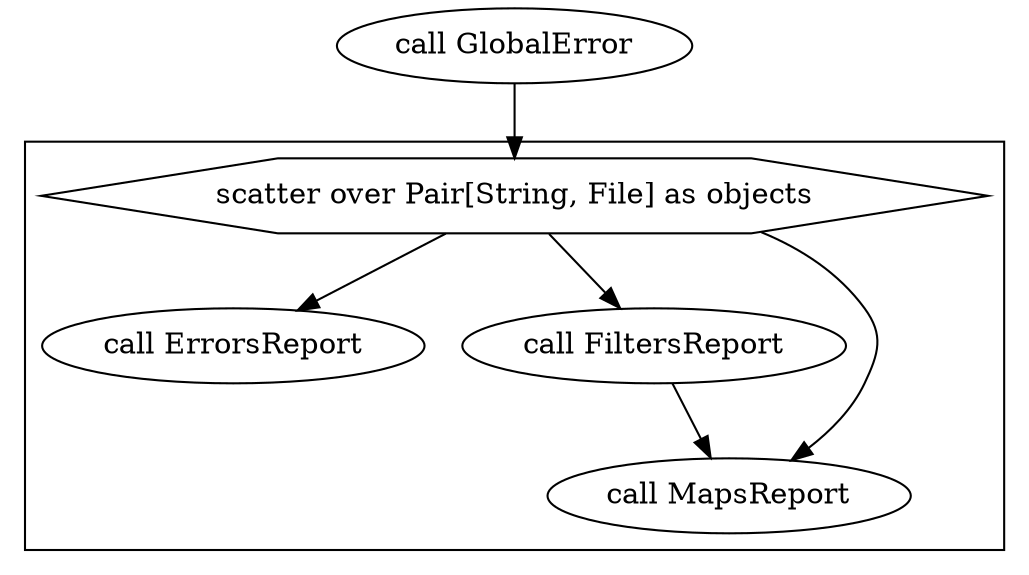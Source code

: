 digraph DefaultMaps {
  #rankdir=LR;
  compound=true;

  # Links
  SCATTER_0_VARIABLE_objects -> CALL_ErrorsReport
  CALL_GlobalError -> SCATTER_0_VARIABLE_objects
  CALL_FiltersReport -> CALL_MapsReport
  SCATTER_0_VARIABLE_objects -> CALL_MapsReport
  SCATTER_0_VARIABLE_objects -> CALL_FiltersReport

  # Nodes
  subgraph cluster_0 {
    style="filled,solid";
    fillcolor=white;
    CALL_ErrorsReport [label="call ErrorsReport"]
    CALL_FiltersReport [label="call FiltersReport"]
    CALL_MapsReport [label="call MapsReport"]
    SCATTER_0_VARIABLE_objects [shape="hexagon" label="scatter over Pair[String, File] as objects"]
  }
  CALL_GlobalError [label="call GlobalError"]
}

